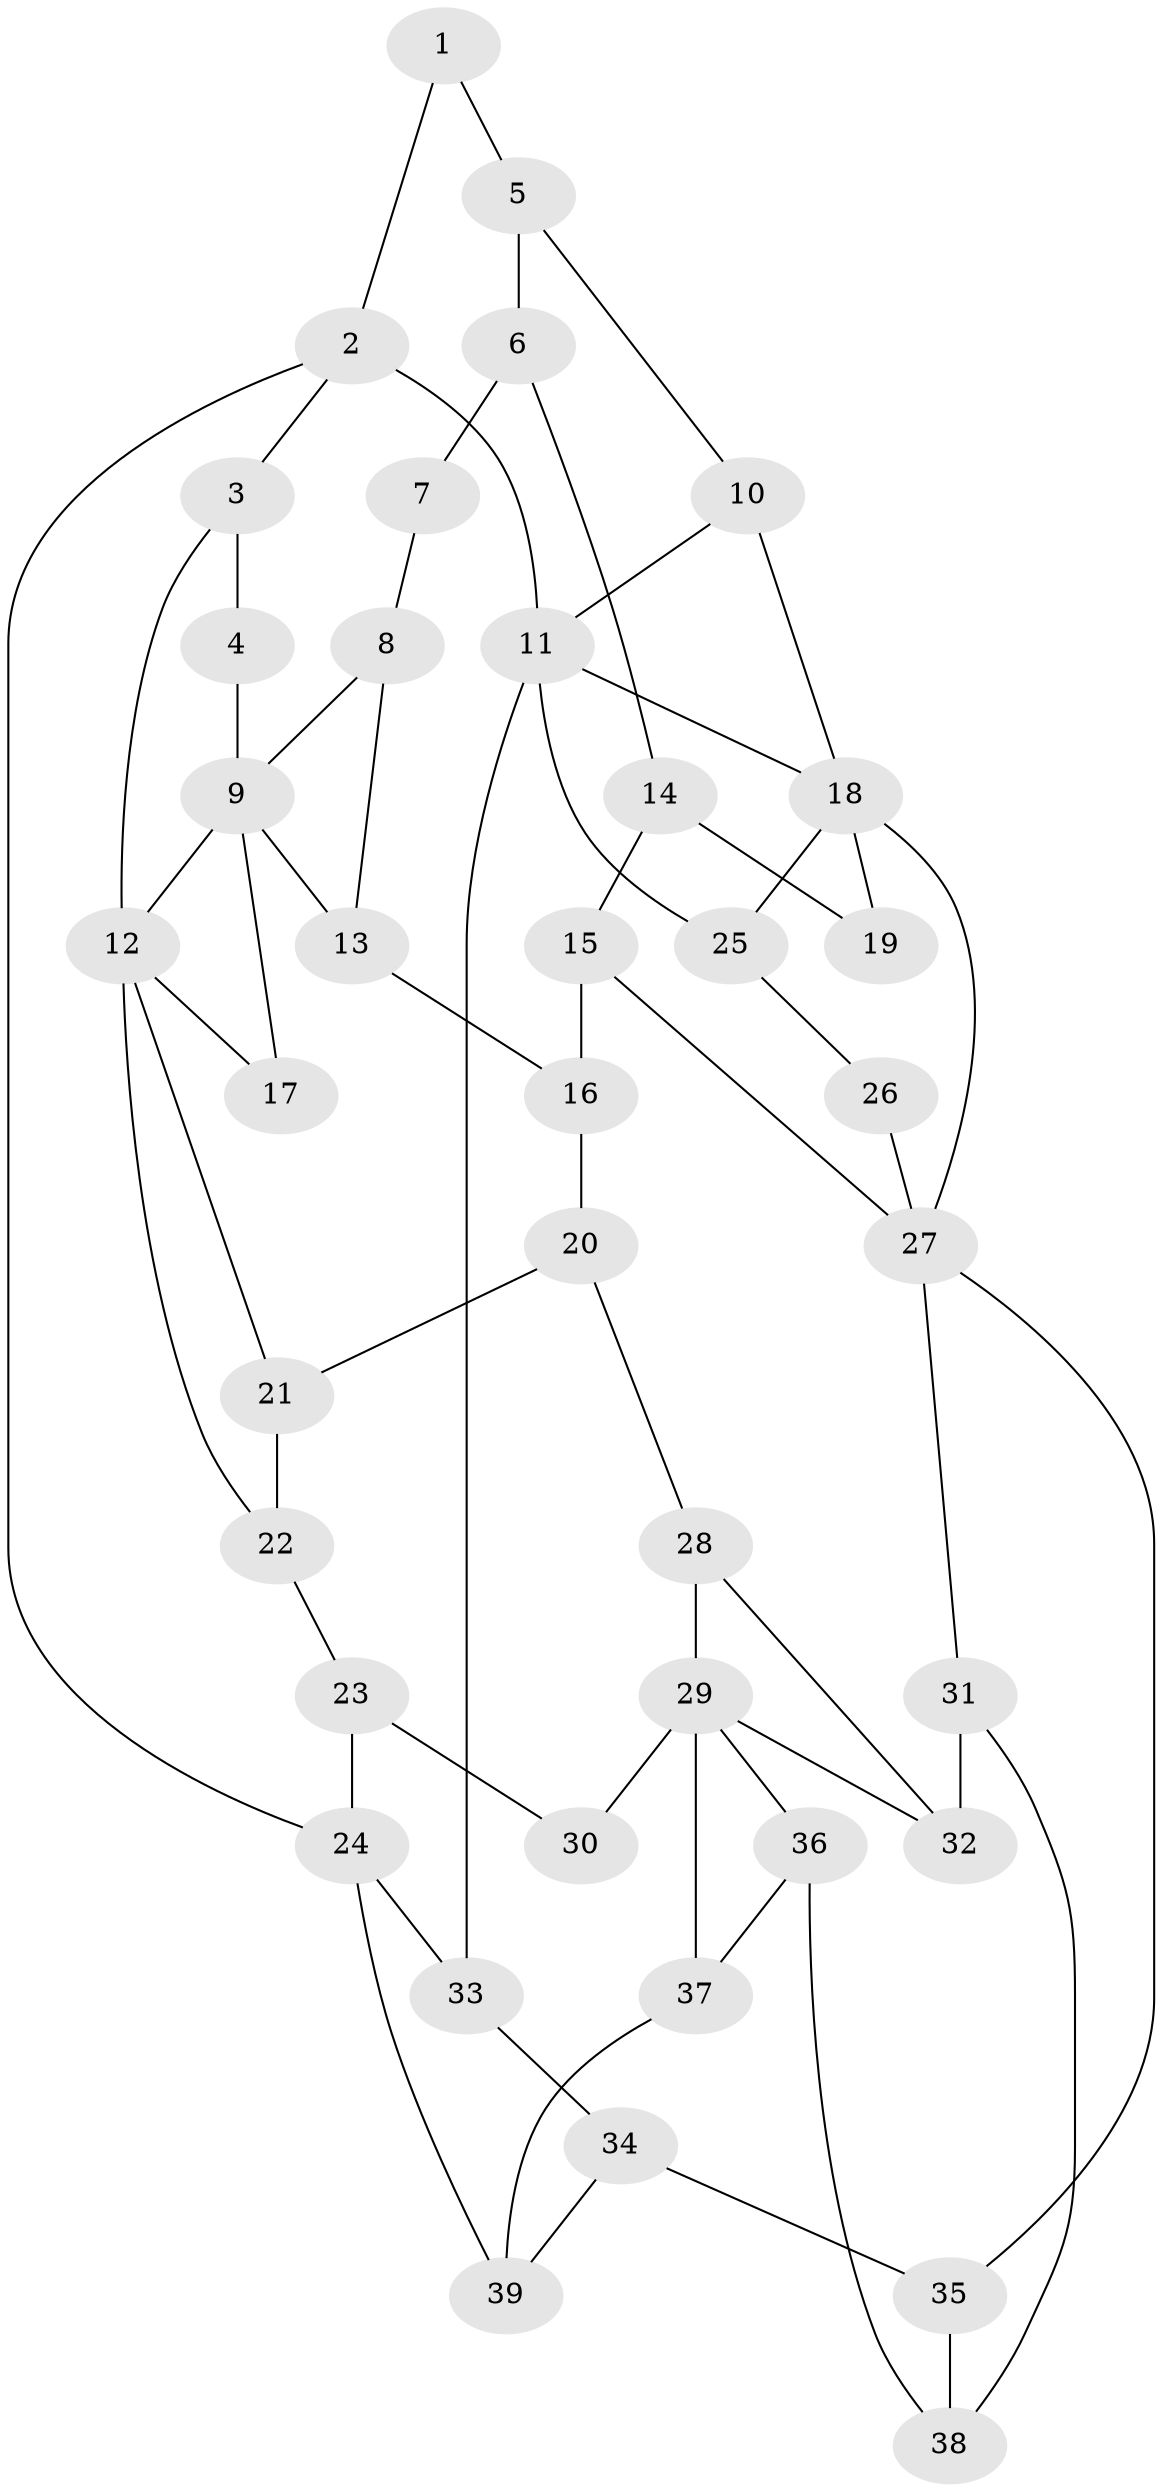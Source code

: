 // original degree distribution, {3: 0.03125, 5: 0.46875, 4: 0.265625, 6: 0.234375}
// Generated by graph-tools (version 1.1) at 2025/54/03/04/25 22:54:28]
// undirected, 39 vertices, 62 edges
graph export_dot {
  node [color=gray90,style=filled];
  1;
  2;
  3;
  4;
  5;
  6;
  7;
  8;
  9;
  10;
  11;
  12;
  13;
  14;
  15;
  16;
  17;
  18;
  19;
  20;
  21;
  22;
  23;
  24;
  25;
  26;
  27;
  28;
  29;
  30;
  31;
  32;
  33;
  34;
  35;
  36;
  37;
  38;
  39;
  1 -- 2 [weight=1.0];
  1 -- 5 [weight=1.0];
  2 -- 3 [weight=1.0];
  2 -- 11 [weight=1.0];
  2 -- 24 [weight=1.0];
  3 -- 4 [weight=1.0];
  3 -- 12 [weight=1.0];
  4 -- 9 [weight=2.0];
  5 -- 6 [weight=2.0];
  5 -- 10 [weight=2.0];
  6 -- 7 [weight=2.0];
  6 -- 14 [weight=1.0];
  7 -- 8 [weight=1.0];
  8 -- 9 [weight=1.0];
  8 -- 13 [weight=1.0];
  9 -- 12 [weight=1.0];
  9 -- 13 [weight=1.0];
  9 -- 17 [weight=1.0];
  10 -- 11 [weight=2.0];
  10 -- 18 [weight=1.0];
  11 -- 18 [weight=1.0];
  11 -- 25 [weight=1.0];
  11 -- 33 [weight=2.0];
  12 -- 17 [weight=2.0];
  12 -- 21 [weight=1.0];
  12 -- 22 [weight=1.0];
  13 -- 16 [weight=1.0];
  14 -- 15 [weight=1.0];
  14 -- 19 [weight=1.0];
  15 -- 16 [weight=1.0];
  15 -- 27 [weight=1.0];
  16 -- 20 [weight=1.0];
  18 -- 19 [weight=2.0];
  18 -- 25 [weight=1.0];
  18 -- 27 [weight=1.0];
  20 -- 21 [weight=1.0];
  20 -- 28 [weight=1.0];
  21 -- 22 [weight=1.0];
  22 -- 23 [weight=1.0];
  23 -- 24 [weight=1.0];
  23 -- 30 [weight=1.0];
  24 -- 33 [weight=1.0];
  24 -- 39 [weight=1.0];
  25 -- 26 [weight=1.0];
  26 -- 27 [weight=2.0];
  27 -- 31 [weight=1.0];
  27 -- 35 [weight=1.0];
  28 -- 29 [weight=1.0];
  28 -- 32 [weight=1.0];
  29 -- 30 [weight=2.0];
  29 -- 32 [weight=1.0];
  29 -- 36 [weight=1.0];
  29 -- 37 [weight=1.0];
  31 -- 32 [weight=1.0];
  31 -- 38 [weight=1.0];
  33 -- 34 [weight=1.0];
  34 -- 35 [weight=1.0];
  34 -- 39 [weight=1.0];
  35 -- 38 [weight=1.0];
  36 -- 37 [weight=1.0];
  36 -- 38 [weight=1.0];
  37 -- 39 [weight=1.0];
}
